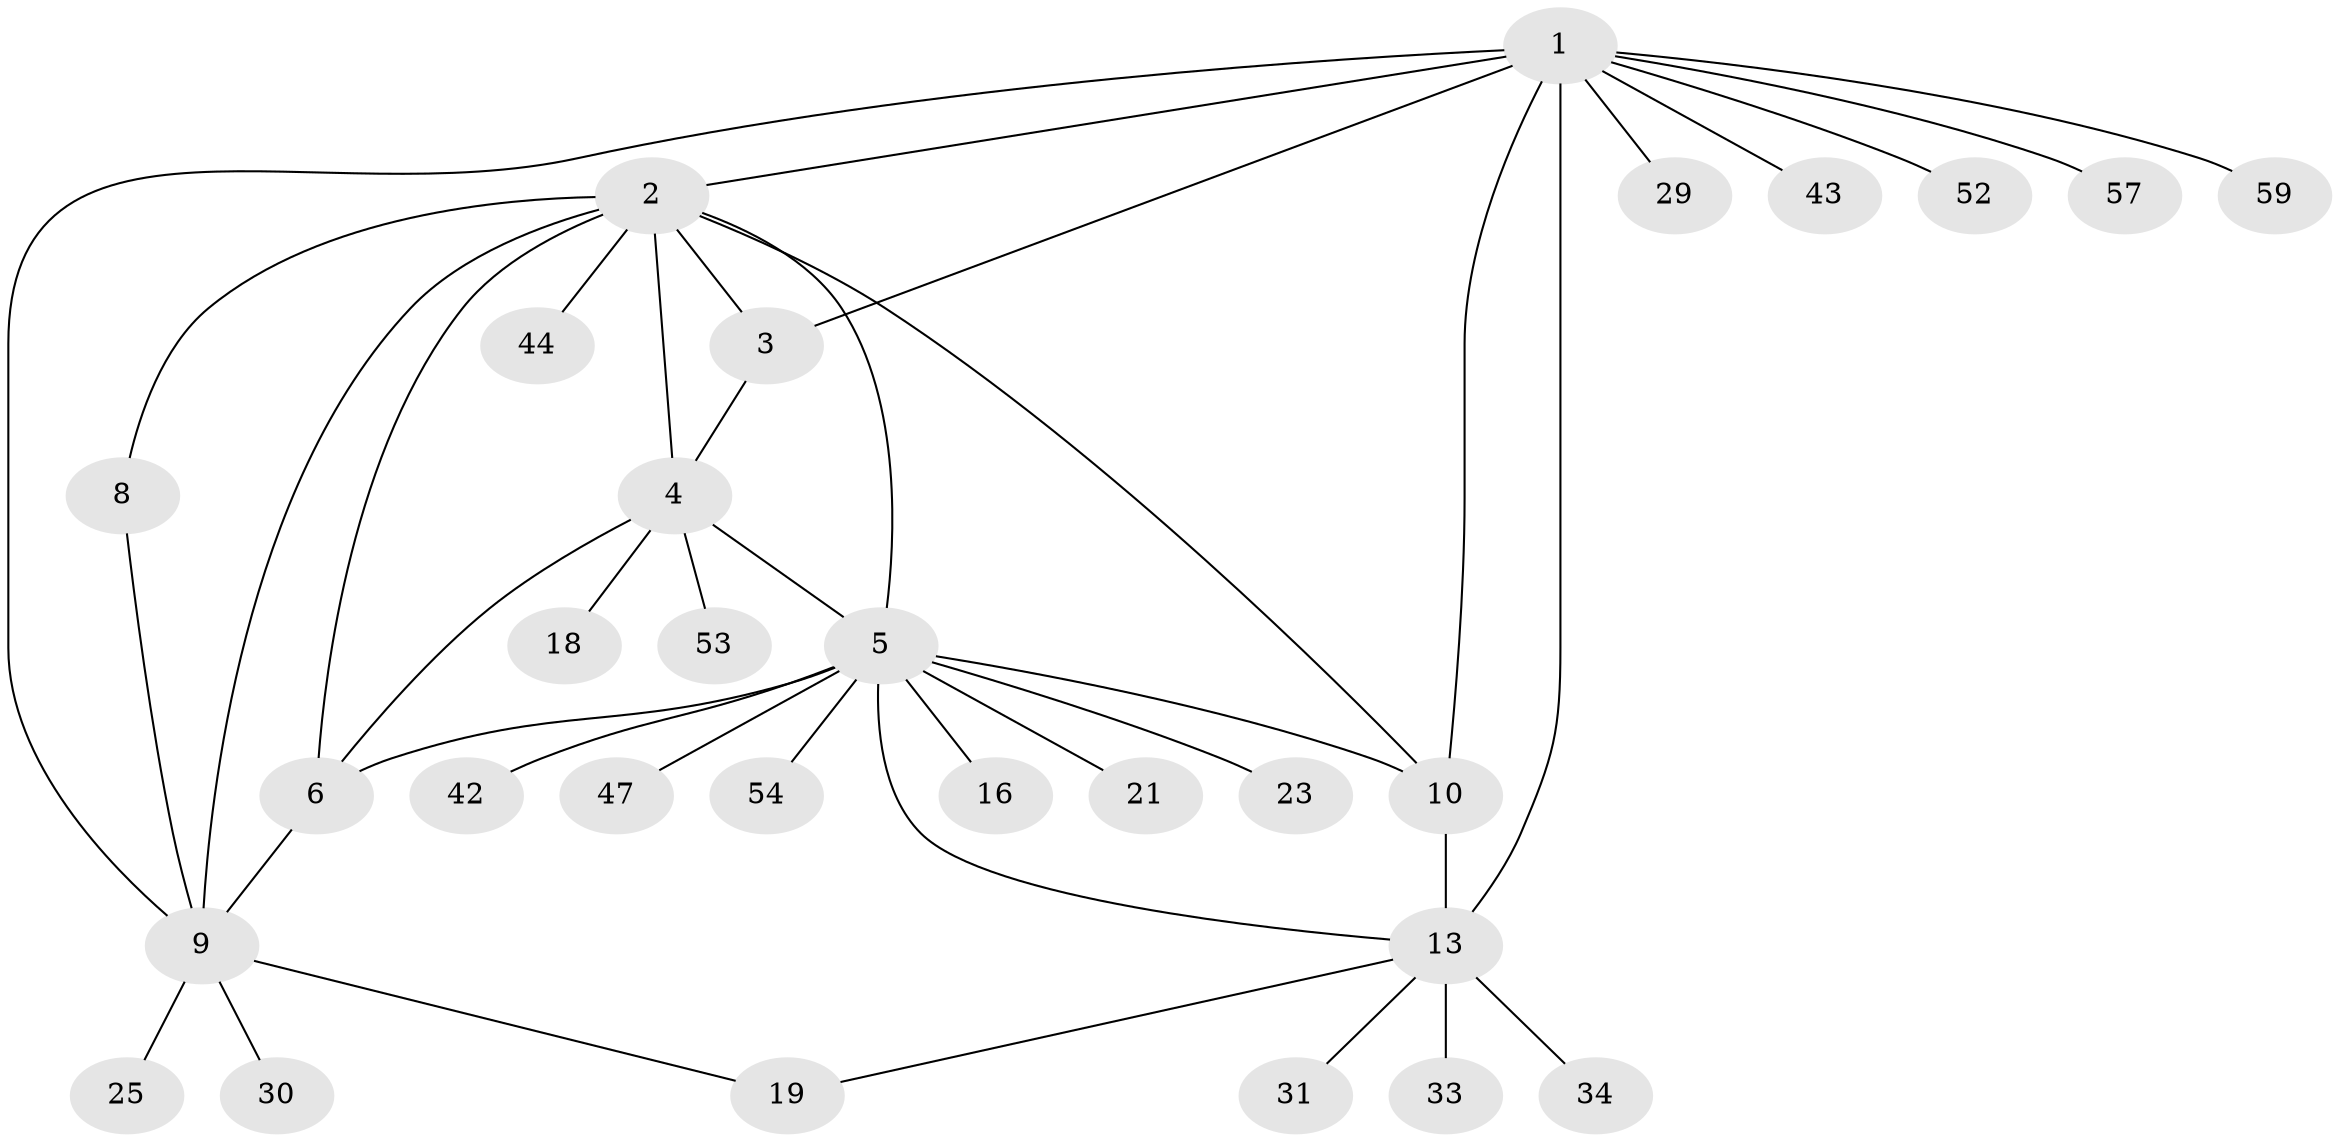 // original degree distribution, {10: 0.016666666666666666, 4: 0.05, 3: 0.016666666666666666, 6: 0.05, 7: 0.05, 8: 0.016666666666666666, 2: 0.2, 9: 0.03333333333333333, 1: 0.5666666666666667}
// Generated by graph-tools (version 1.1) at 2025/15/03/09/25 04:15:57]
// undirected, 30 vertices, 42 edges
graph export_dot {
graph [start="1"]
  node [color=gray90,style=filled];
  1 [super="+15+24"];
  2 [super="+7"];
  3;
  4;
  5 [super="+11+56+58"];
  6 [super="+32+60+27"];
  8;
  9 [super="+20+26"];
  10 [super="+12+36"];
  13 [super="+17+28+14+39"];
  16;
  18;
  19;
  21;
  23;
  25;
  29;
  30;
  31;
  33;
  34 [super="+48"];
  42;
  43 [super="+49"];
  44;
  47;
  52;
  53;
  54;
  57;
  59;
  1 -- 2;
  1 -- 3;
  1 -- 10;
  1 -- 29;
  1 -- 43;
  1 -- 52;
  1 -- 57;
  1 -- 59;
  1 -- 13 [weight=2];
  1 -- 9;
  2 -- 3;
  2 -- 44;
  2 -- 4;
  2 -- 5;
  2 -- 6;
  2 -- 8;
  2 -- 9;
  2 -- 10;
  3 -- 4;
  4 -- 5;
  4 -- 6;
  4 -- 18;
  4 -- 53;
  5 -- 6;
  5 -- 23;
  5 -- 13;
  5 -- 10 [weight=2];
  5 -- 42;
  5 -- 47;
  5 -- 16;
  5 -- 21;
  5 -- 54;
  6 -- 9;
  8 -- 9;
  9 -- 19;
  9 -- 25;
  9 -- 30;
  10 -- 13;
  13 -- 31;
  13 -- 33;
  13 -- 34;
  13 -- 19;
}
